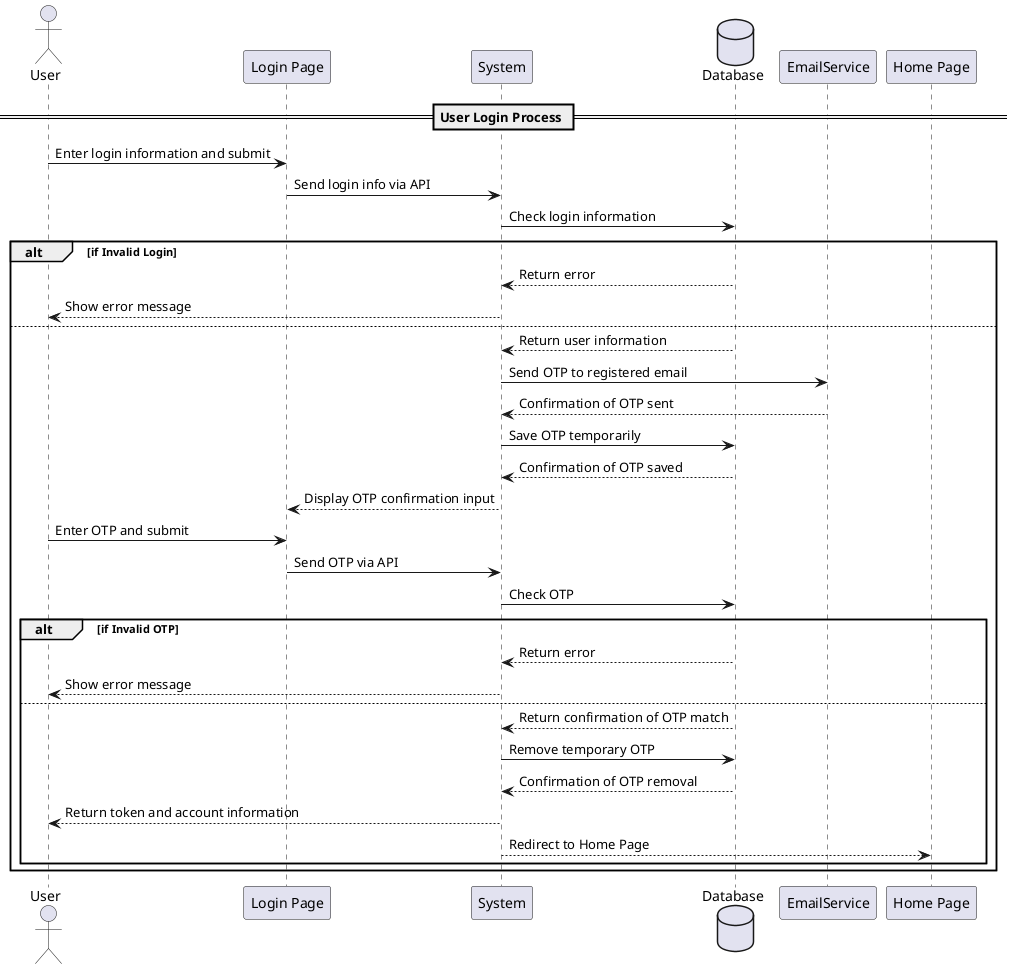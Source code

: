@startuml
actor User
participant "Login Page" as LoginPage
participant System
database Database
participant EmailService
participant "Home Page" as HomePage

== User Login Process ==
User -> LoginPage : Enter login information and submit
LoginPage -> System : Send login info via API
System -> Database : Check login information
alt if Invalid Login
    Database --> System : Return error
    System --> User : Show error message
else
    Database --> System : Return user information
    System -> EmailService : Send OTP to registered email
    EmailService --> System : Confirmation of OTP sent
    System -> Database : Save OTP temporarily
    Database --> System : Confirmation of OTP saved
    System --> LoginPage : Display OTP confirmation input
    User -> LoginPage : Enter OTP and submit
    LoginPage -> System : Send OTP via API
    System -> Database : Check OTP
    alt if Invalid OTP
        Database --> System : Return error
        System --> User : Show error message
    else
        Database --> System : Return confirmation of OTP match
        System -> Database : Remove temporary OTP
        Database --> System : Confirmation of OTP removal
        System --> User : Return token and account information
        System --> HomePage : Redirect to Home Page
    end
end

@enduml